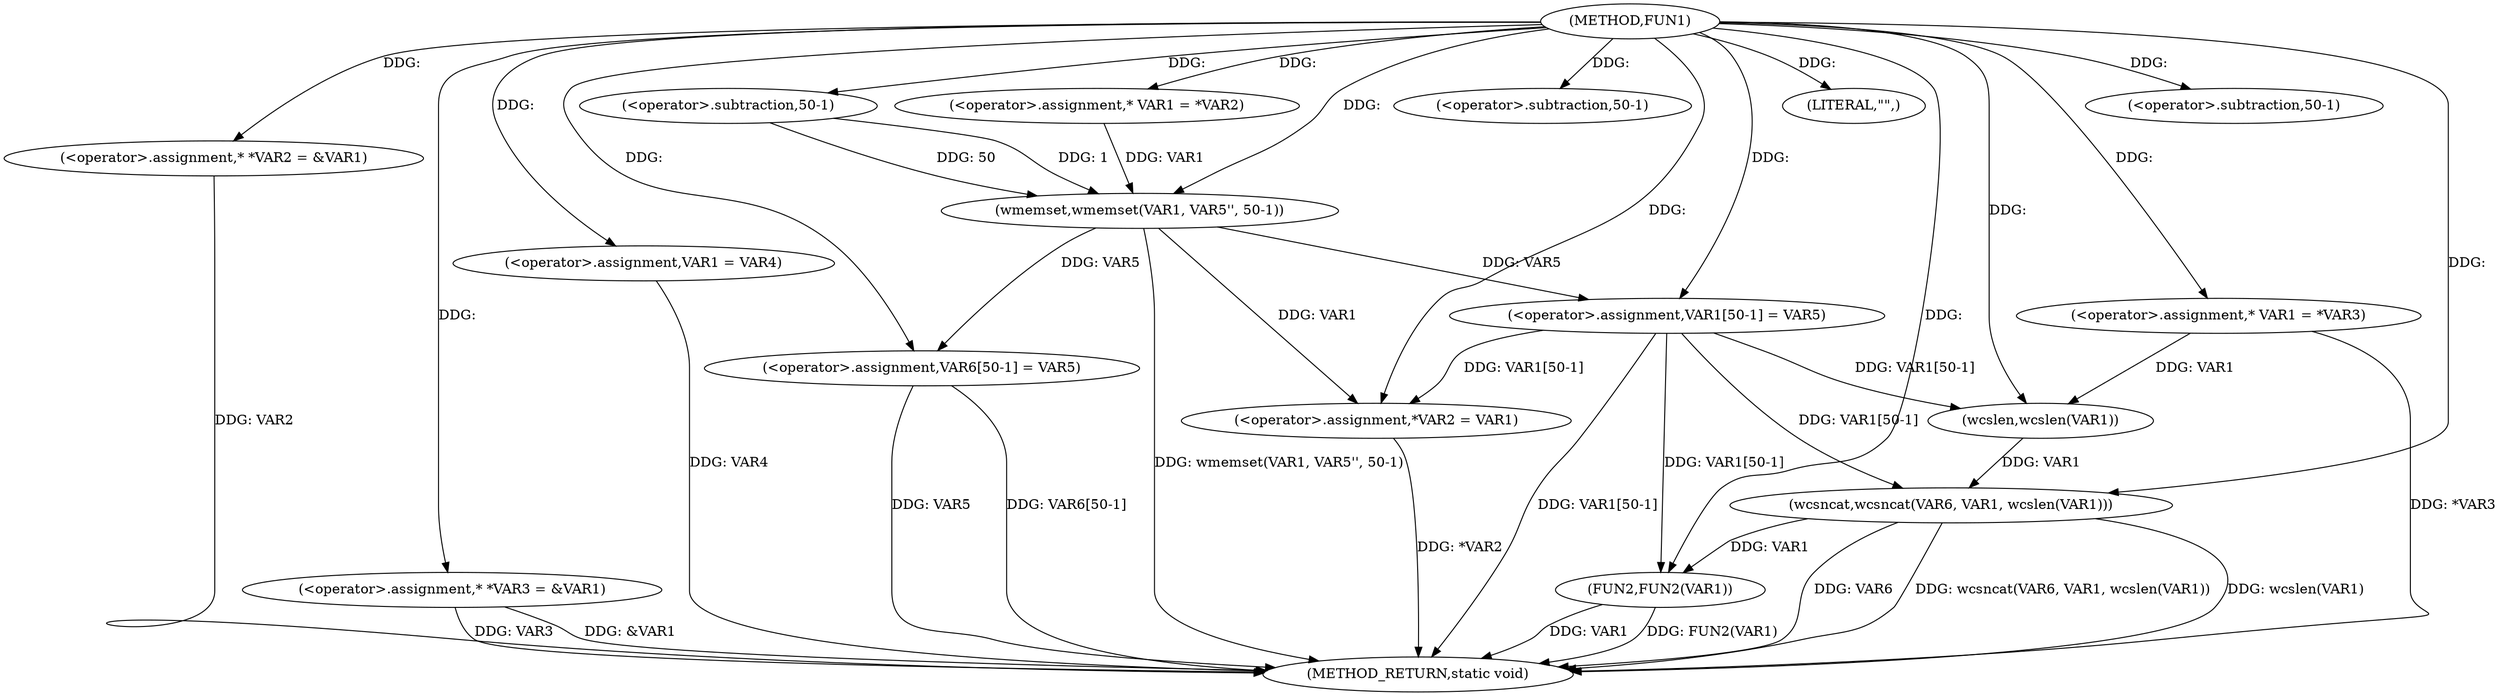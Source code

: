 digraph FUN1 {  
"1000100" [label = "(METHOD,FUN1)" ]
"1000162" [label = "(METHOD_RETURN,static void)" ]
"1000104" [label = "(<operator>.assignment,* *VAR2 = &VAR1)" ]
"1000109" [label = "(<operator>.assignment,* *VAR3 = &VAR1)" ]
"1000114" [label = "(<operator>.assignment,VAR1 = VAR4)" ]
"1000119" [label = "(<operator>.assignment,* VAR1 = *VAR2)" ]
"1000123" [label = "(wmemset,wmemset(VAR1, VAR5'', 50-1))" ]
"1000126" [label = "(<operator>.subtraction,50-1)" ]
"1000129" [label = "(<operator>.assignment,VAR1[50-1] = VAR5)" ]
"1000132" [label = "(<operator>.subtraction,50-1)" ]
"1000136" [label = "(<operator>.assignment,*VAR2 = VAR1)" ]
"1000142" [label = "(<operator>.assignment,* VAR1 = *VAR3)" ]
"1000147" [label = "(LITERAL,\"\",)" ]
"1000148" [label = "(wcsncat,wcsncat(VAR6, VAR1, wcslen(VAR1)))" ]
"1000151" [label = "(wcslen,wcslen(VAR1))" ]
"1000153" [label = "(<operator>.assignment,VAR6[50-1] = VAR5)" ]
"1000156" [label = "(<operator>.subtraction,50-1)" ]
"1000160" [label = "(FUN2,FUN2(VAR1))" ]
  "1000153" -> "1000162"  [ label = "DDG: VAR5"] 
  "1000129" -> "1000162"  [ label = "DDG: VAR1[50-1]"] 
  "1000148" -> "1000162"  [ label = "DDG: wcslen(VAR1)"] 
  "1000104" -> "1000162"  [ label = "DDG: VAR2"] 
  "1000123" -> "1000162"  [ label = "DDG: wmemset(VAR1, VAR5'', 50-1)"] 
  "1000153" -> "1000162"  [ label = "DDG: VAR6[50-1]"] 
  "1000109" -> "1000162"  [ label = "DDG: VAR3"] 
  "1000160" -> "1000162"  [ label = "DDG: FUN2(VAR1)"] 
  "1000142" -> "1000162"  [ label = "DDG: *VAR3"] 
  "1000148" -> "1000162"  [ label = "DDG: VAR6"] 
  "1000148" -> "1000162"  [ label = "DDG: wcsncat(VAR6, VAR1, wcslen(VAR1))"] 
  "1000114" -> "1000162"  [ label = "DDG: VAR4"] 
  "1000109" -> "1000162"  [ label = "DDG: &VAR1"] 
  "1000160" -> "1000162"  [ label = "DDG: VAR1"] 
  "1000136" -> "1000162"  [ label = "DDG: *VAR2"] 
  "1000100" -> "1000104"  [ label = "DDG: "] 
  "1000100" -> "1000109"  [ label = "DDG: "] 
  "1000100" -> "1000114"  [ label = "DDG: "] 
  "1000100" -> "1000119"  [ label = "DDG: "] 
  "1000119" -> "1000123"  [ label = "DDG: VAR1"] 
  "1000100" -> "1000123"  [ label = "DDG: "] 
  "1000126" -> "1000123"  [ label = "DDG: 50"] 
  "1000126" -> "1000123"  [ label = "DDG: 1"] 
  "1000100" -> "1000126"  [ label = "DDG: "] 
  "1000123" -> "1000129"  [ label = "DDG: VAR5"] 
  "1000100" -> "1000129"  [ label = "DDG: "] 
  "1000100" -> "1000132"  [ label = "DDG: "] 
  "1000129" -> "1000136"  [ label = "DDG: VAR1[50-1]"] 
  "1000123" -> "1000136"  [ label = "DDG: VAR1"] 
  "1000100" -> "1000136"  [ label = "DDG: "] 
  "1000100" -> "1000142"  [ label = "DDG: "] 
  "1000100" -> "1000147"  [ label = "DDG: "] 
  "1000100" -> "1000148"  [ label = "DDG: "] 
  "1000129" -> "1000148"  [ label = "DDG: VAR1[50-1]"] 
  "1000151" -> "1000148"  [ label = "DDG: VAR1"] 
  "1000129" -> "1000151"  [ label = "DDG: VAR1[50-1]"] 
  "1000142" -> "1000151"  [ label = "DDG: VAR1"] 
  "1000100" -> "1000151"  [ label = "DDG: "] 
  "1000100" -> "1000153"  [ label = "DDG: "] 
  "1000123" -> "1000153"  [ label = "DDG: VAR5"] 
  "1000100" -> "1000156"  [ label = "DDG: "] 
  "1000129" -> "1000160"  [ label = "DDG: VAR1[50-1]"] 
  "1000148" -> "1000160"  [ label = "DDG: VAR1"] 
  "1000100" -> "1000160"  [ label = "DDG: "] 
}
